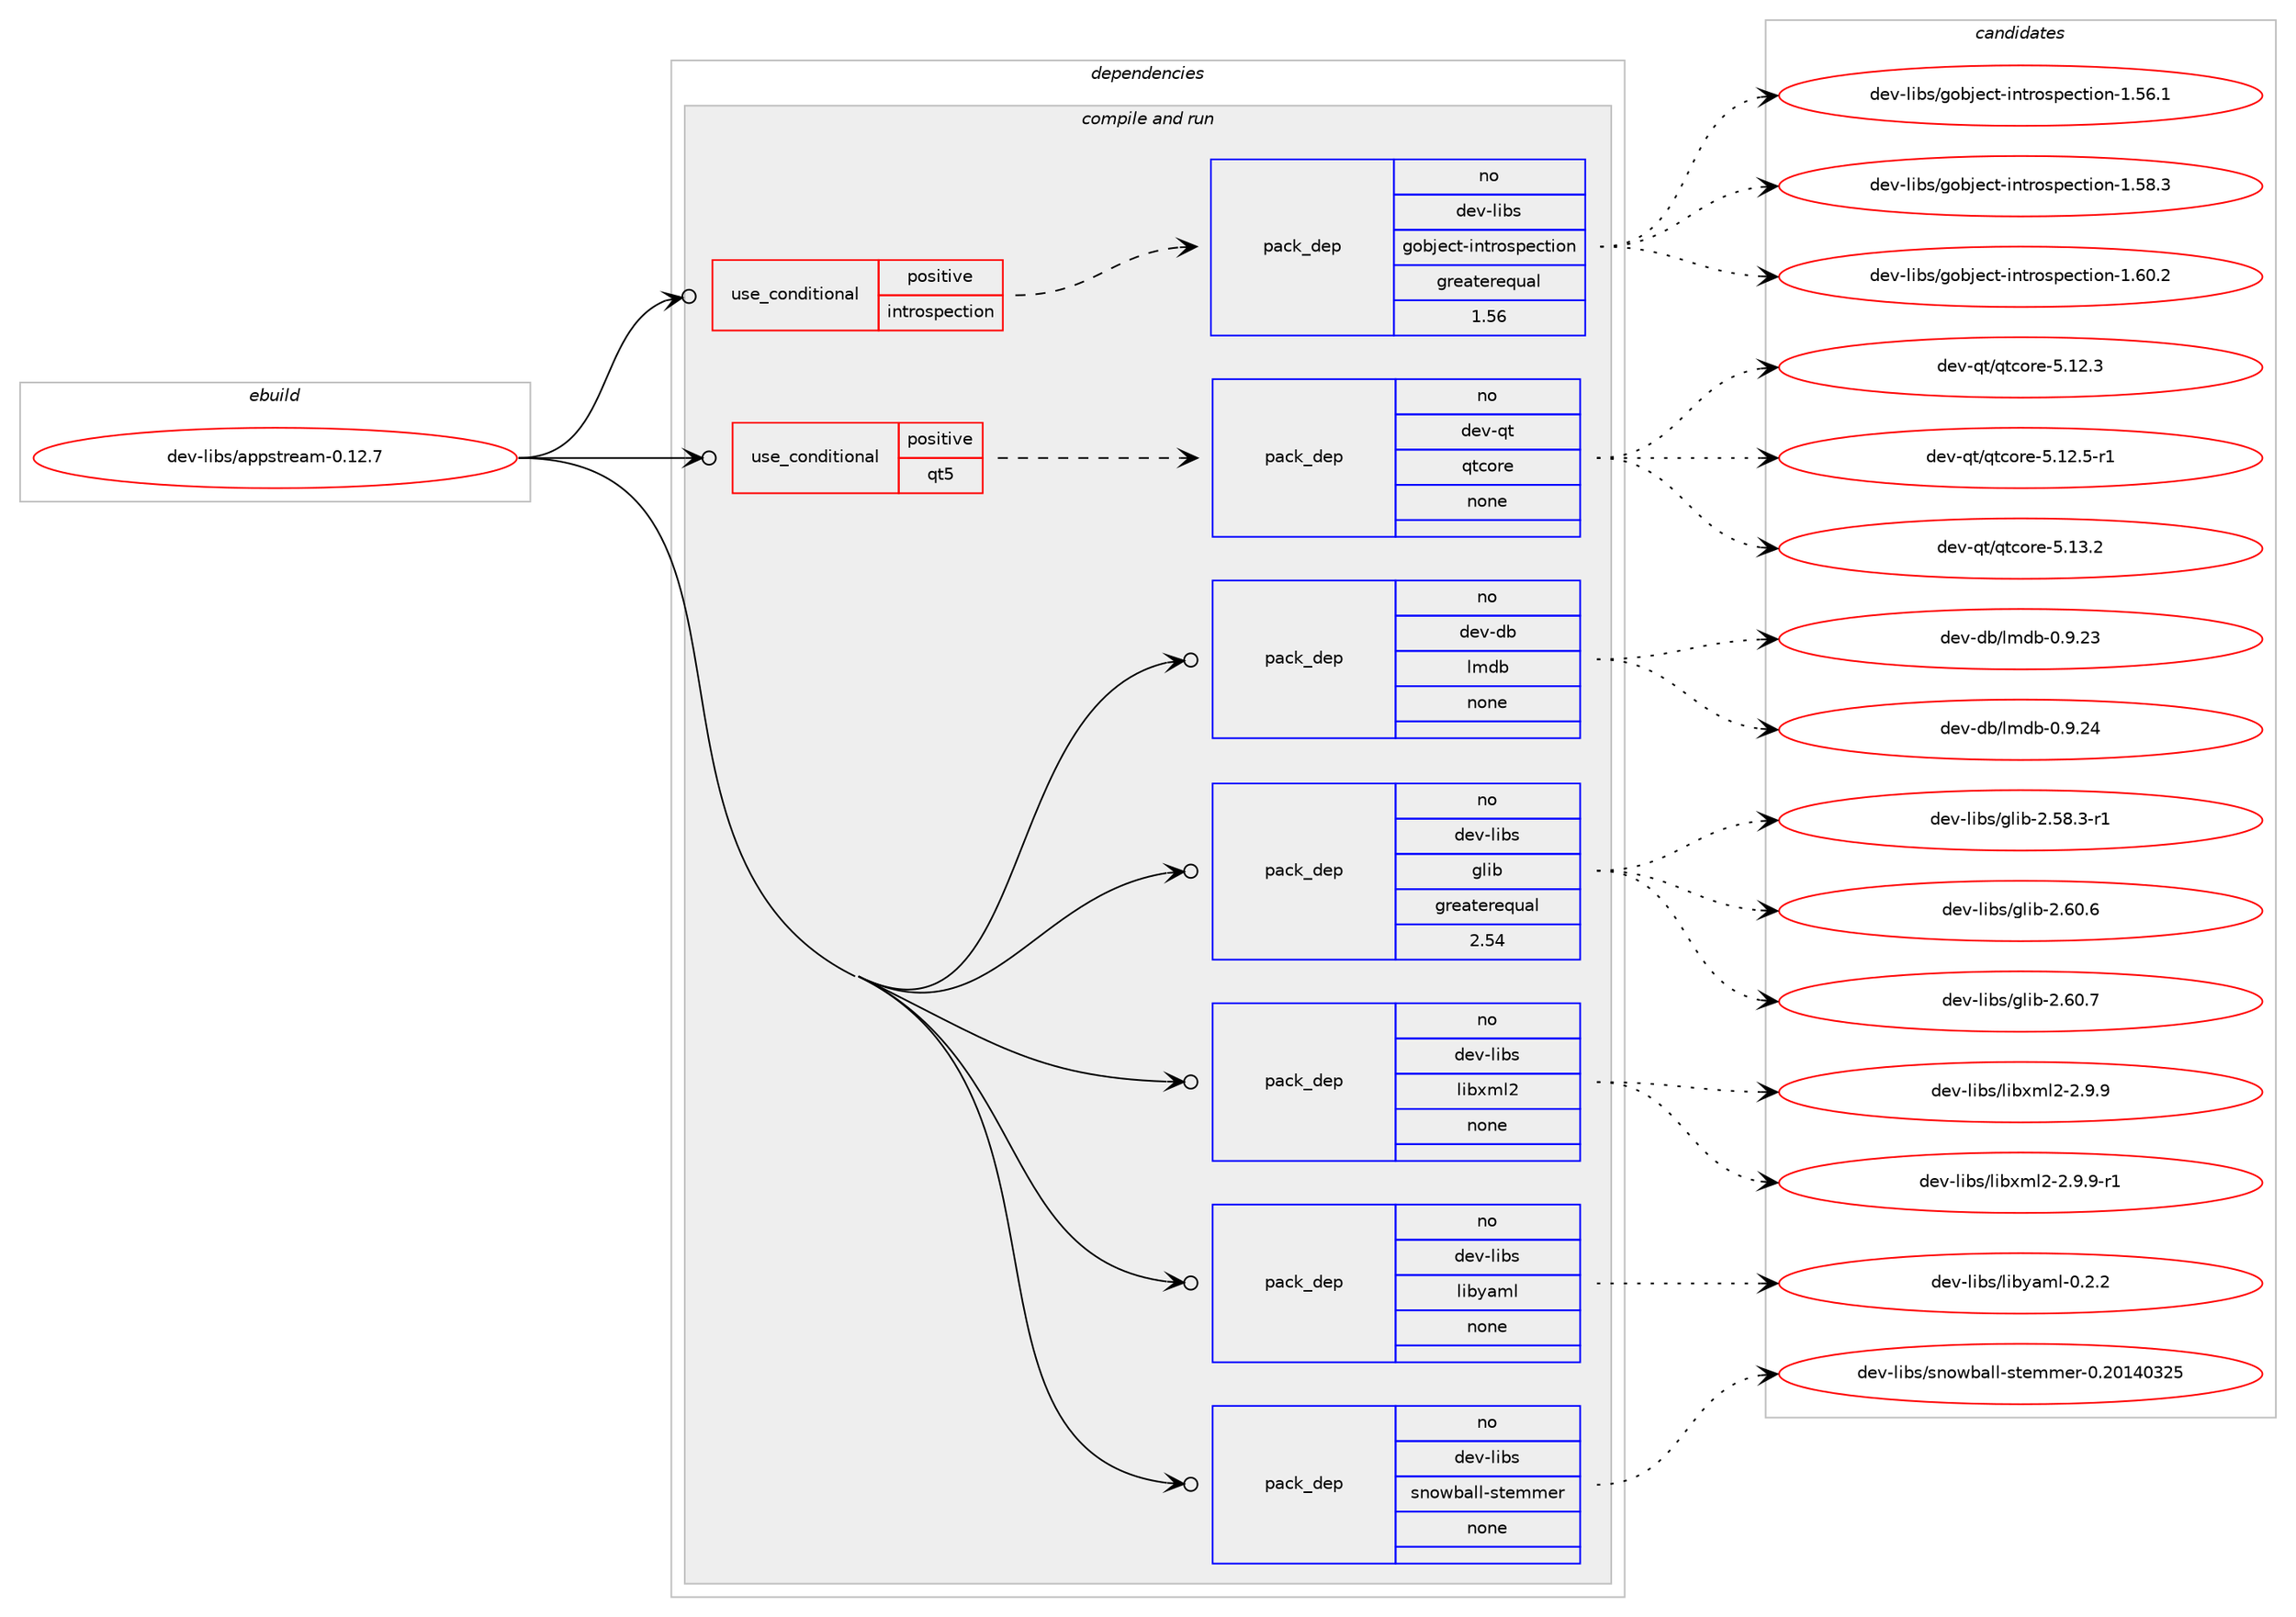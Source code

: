 digraph prolog {

# *************
# Graph options
# *************

newrank=true;
concentrate=true;
compound=true;
graph [rankdir=LR,fontname=Helvetica,fontsize=10,ranksep=1.5];#, ranksep=2.5, nodesep=0.2];
edge  [arrowhead=vee];
node  [fontname=Helvetica,fontsize=10];

# **********
# The ebuild
# **********

subgraph cluster_leftcol {
color=gray;
rank=same;
label=<<i>ebuild</i>>;
id [label="dev-libs/appstream-0.12.7", color=red, width=4, href="../dev-libs/appstream-0.12.7.svg"];
}

# ****************
# The dependencies
# ****************

subgraph cluster_midcol {
color=gray;
label=<<i>dependencies</i>>;
subgraph cluster_compile {
fillcolor="#eeeeee";
style=filled;
label=<<i>compile</i>>;
}
subgraph cluster_compileandrun {
fillcolor="#eeeeee";
style=filled;
label=<<i>compile and run</i>>;
subgraph cond131024 {
dependency562473 [label=<<TABLE BORDER="0" CELLBORDER="1" CELLSPACING="0" CELLPADDING="4"><TR><TD ROWSPAN="3" CELLPADDING="10">use_conditional</TD></TR><TR><TD>positive</TD></TR><TR><TD>introspection</TD></TR></TABLE>>, shape=none, color=red];
subgraph pack420091 {
dependency562474 [label=<<TABLE BORDER="0" CELLBORDER="1" CELLSPACING="0" CELLPADDING="4" WIDTH="220"><TR><TD ROWSPAN="6" CELLPADDING="30">pack_dep</TD></TR><TR><TD WIDTH="110">no</TD></TR><TR><TD>dev-libs</TD></TR><TR><TD>gobject-introspection</TD></TR><TR><TD>greaterequal</TD></TR><TR><TD>1.56</TD></TR></TABLE>>, shape=none, color=blue];
}
dependency562473:e -> dependency562474:w [weight=20,style="dashed",arrowhead="vee"];
}
id:e -> dependency562473:w [weight=20,style="solid",arrowhead="odotvee"];
subgraph cond131025 {
dependency562475 [label=<<TABLE BORDER="0" CELLBORDER="1" CELLSPACING="0" CELLPADDING="4"><TR><TD ROWSPAN="3" CELLPADDING="10">use_conditional</TD></TR><TR><TD>positive</TD></TR><TR><TD>qt5</TD></TR></TABLE>>, shape=none, color=red];
subgraph pack420092 {
dependency562476 [label=<<TABLE BORDER="0" CELLBORDER="1" CELLSPACING="0" CELLPADDING="4" WIDTH="220"><TR><TD ROWSPAN="6" CELLPADDING="30">pack_dep</TD></TR><TR><TD WIDTH="110">no</TD></TR><TR><TD>dev-qt</TD></TR><TR><TD>qtcore</TD></TR><TR><TD>none</TD></TR><TR><TD></TD></TR></TABLE>>, shape=none, color=blue];
}
dependency562475:e -> dependency562476:w [weight=20,style="dashed",arrowhead="vee"];
}
id:e -> dependency562475:w [weight=20,style="solid",arrowhead="odotvee"];
subgraph pack420093 {
dependency562477 [label=<<TABLE BORDER="0" CELLBORDER="1" CELLSPACING="0" CELLPADDING="4" WIDTH="220"><TR><TD ROWSPAN="6" CELLPADDING="30">pack_dep</TD></TR><TR><TD WIDTH="110">no</TD></TR><TR><TD>dev-db</TD></TR><TR><TD>lmdb</TD></TR><TR><TD>none</TD></TR><TR><TD></TD></TR></TABLE>>, shape=none, color=blue];
}
id:e -> dependency562477:w [weight=20,style="solid",arrowhead="odotvee"];
subgraph pack420094 {
dependency562478 [label=<<TABLE BORDER="0" CELLBORDER="1" CELLSPACING="0" CELLPADDING="4" WIDTH="220"><TR><TD ROWSPAN="6" CELLPADDING="30">pack_dep</TD></TR><TR><TD WIDTH="110">no</TD></TR><TR><TD>dev-libs</TD></TR><TR><TD>glib</TD></TR><TR><TD>greaterequal</TD></TR><TR><TD>2.54</TD></TR></TABLE>>, shape=none, color=blue];
}
id:e -> dependency562478:w [weight=20,style="solid",arrowhead="odotvee"];
subgraph pack420095 {
dependency562479 [label=<<TABLE BORDER="0" CELLBORDER="1" CELLSPACING="0" CELLPADDING="4" WIDTH="220"><TR><TD ROWSPAN="6" CELLPADDING="30">pack_dep</TD></TR><TR><TD WIDTH="110">no</TD></TR><TR><TD>dev-libs</TD></TR><TR><TD>libxml2</TD></TR><TR><TD>none</TD></TR><TR><TD></TD></TR></TABLE>>, shape=none, color=blue];
}
id:e -> dependency562479:w [weight=20,style="solid",arrowhead="odotvee"];
subgraph pack420096 {
dependency562480 [label=<<TABLE BORDER="0" CELLBORDER="1" CELLSPACING="0" CELLPADDING="4" WIDTH="220"><TR><TD ROWSPAN="6" CELLPADDING="30">pack_dep</TD></TR><TR><TD WIDTH="110">no</TD></TR><TR><TD>dev-libs</TD></TR><TR><TD>libyaml</TD></TR><TR><TD>none</TD></TR><TR><TD></TD></TR></TABLE>>, shape=none, color=blue];
}
id:e -> dependency562480:w [weight=20,style="solid",arrowhead="odotvee"];
subgraph pack420097 {
dependency562481 [label=<<TABLE BORDER="0" CELLBORDER="1" CELLSPACING="0" CELLPADDING="4" WIDTH="220"><TR><TD ROWSPAN="6" CELLPADDING="30">pack_dep</TD></TR><TR><TD WIDTH="110">no</TD></TR><TR><TD>dev-libs</TD></TR><TR><TD>snowball-stemmer</TD></TR><TR><TD>none</TD></TR><TR><TD></TD></TR></TABLE>>, shape=none, color=blue];
}
id:e -> dependency562481:w [weight=20,style="solid",arrowhead="odotvee"];
}
subgraph cluster_run {
fillcolor="#eeeeee";
style=filled;
label=<<i>run</i>>;
}
}

# **************
# The candidates
# **************

subgraph cluster_choices {
rank=same;
color=gray;
label=<<i>candidates</i>>;

subgraph choice420091 {
color=black;
nodesep=1;
choice1001011184510810598115471031119810610199116451051101161141111151121019911610511111045494653544649 [label="dev-libs/gobject-introspection-1.56.1", color=red, width=4,href="../dev-libs/gobject-introspection-1.56.1.svg"];
choice1001011184510810598115471031119810610199116451051101161141111151121019911610511111045494653564651 [label="dev-libs/gobject-introspection-1.58.3", color=red, width=4,href="../dev-libs/gobject-introspection-1.58.3.svg"];
choice1001011184510810598115471031119810610199116451051101161141111151121019911610511111045494654484650 [label="dev-libs/gobject-introspection-1.60.2", color=red, width=4,href="../dev-libs/gobject-introspection-1.60.2.svg"];
dependency562474:e -> choice1001011184510810598115471031119810610199116451051101161141111151121019911610511111045494653544649:w [style=dotted,weight="100"];
dependency562474:e -> choice1001011184510810598115471031119810610199116451051101161141111151121019911610511111045494653564651:w [style=dotted,weight="100"];
dependency562474:e -> choice1001011184510810598115471031119810610199116451051101161141111151121019911610511111045494654484650:w [style=dotted,weight="100"];
}
subgraph choice420092 {
color=black;
nodesep=1;
choice10010111845113116471131169911111410145534649504651 [label="dev-qt/qtcore-5.12.3", color=red, width=4,href="../dev-qt/qtcore-5.12.3.svg"];
choice100101118451131164711311699111114101455346495046534511449 [label="dev-qt/qtcore-5.12.5-r1", color=red, width=4,href="../dev-qt/qtcore-5.12.5-r1.svg"];
choice10010111845113116471131169911111410145534649514650 [label="dev-qt/qtcore-5.13.2", color=red, width=4,href="../dev-qt/qtcore-5.13.2.svg"];
dependency562476:e -> choice10010111845113116471131169911111410145534649504651:w [style=dotted,weight="100"];
dependency562476:e -> choice100101118451131164711311699111114101455346495046534511449:w [style=dotted,weight="100"];
dependency562476:e -> choice10010111845113116471131169911111410145534649514650:w [style=dotted,weight="100"];
}
subgraph choice420093 {
color=black;
nodesep=1;
choice1001011184510098471081091009845484657465051 [label="dev-db/lmdb-0.9.23", color=red, width=4,href="../dev-db/lmdb-0.9.23.svg"];
choice1001011184510098471081091009845484657465052 [label="dev-db/lmdb-0.9.24", color=red, width=4,href="../dev-db/lmdb-0.9.24.svg"];
dependency562477:e -> choice1001011184510098471081091009845484657465051:w [style=dotted,weight="100"];
dependency562477:e -> choice1001011184510098471081091009845484657465052:w [style=dotted,weight="100"];
}
subgraph choice420094 {
color=black;
nodesep=1;
choice10010111845108105981154710310810598455046535646514511449 [label="dev-libs/glib-2.58.3-r1", color=red, width=4,href="../dev-libs/glib-2.58.3-r1.svg"];
choice1001011184510810598115471031081059845504654484654 [label="dev-libs/glib-2.60.6", color=red, width=4,href="../dev-libs/glib-2.60.6.svg"];
choice1001011184510810598115471031081059845504654484655 [label="dev-libs/glib-2.60.7", color=red, width=4,href="../dev-libs/glib-2.60.7.svg"];
dependency562478:e -> choice10010111845108105981154710310810598455046535646514511449:w [style=dotted,weight="100"];
dependency562478:e -> choice1001011184510810598115471031081059845504654484654:w [style=dotted,weight="100"];
dependency562478:e -> choice1001011184510810598115471031081059845504654484655:w [style=dotted,weight="100"];
}
subgraph choice420095 {
color=black;
nodesep=1;
choice1001011184510810598115471081059812010910850455046574657 [label="dev-libs/libxml2-2.9.9", color=red, width=4,href="../dev-libs/libxml2-2.9.9.svg"];
choice10010111845108105981154710810598120109108504550465746574511449 [label="dev-libs/libxml2-2.9.9-r1", color=red, width=4,href="../dev-libs/libxml2-2.9.9-r1.svg"];
dependency562479:e -> choice1001011184510810598115471081059812010910850455046574657:w [style=dotted,weight="100"];
dependency562479:e -> choice10010111845108105981154710810598120109108504550465746574511449:w [style=dotted,weight="100"];
}
subgraph choice420096 {
color=black;
nodesep=1;
choice1001011184510810598115471081059812197109108454846504650 [label="dev-libs/libyaml-0.2.2", color=red, width=4,href="../dev-libs/libyaml-0.2.2.svg"];
dependency562480:e -> choice1001011184510810598115471081059812197109108454846504650:w [style=dotted,weight="100"];
}
subgraph choice420097 {
color=black;
nodesep=1;
choice1001011184510810598115471151101111199897108108451151161011091091011144548465048495248515053 [label="dev-libs/snowball-stemmer-0.20140325", color=red, width=4,href="../dev-libs/snowball-stemmer-0.20140325.svg"];
dependency562481:e -> choice1001011184510810598115471151101111199897108108451151161011091091011144548465048495248515053:w [style=dotted,weight="100"];
}
}

}
